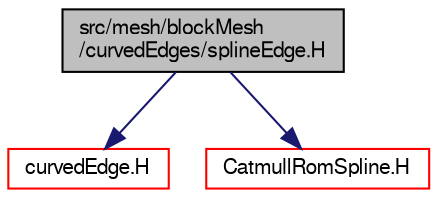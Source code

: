digraph "src/mesh/blockMesh/curvedEdges/splineEdge.H"
{
  bgcolor="transparent";
  edge [fontname="FreeSans",fontsize="10",labelfontname="FreeSans",labelfontsize="10"];
  node [fontname="FreeSans",fontsize="10",shape=record];
  Node0 [label="src/mesh/blockMesh\l/curvedEdges/splineEdge.H",height=0.2,width=0.4,color="black", fillcolor="grey75", style="filled", fontcolor="black"];
  Node0 -> Node1 [color="midnightblue",fontsize="10",style="solid",fontname="FreeSans"];
  Node1 [label="curvedEdge.H",height=0.2,width=0.4,color="red",URL="$a07046.html"];
  Node0 -> Node137 [color="midnightblue",fontsize="10",style="solid",fontname="FreeSans"];
  Node137 [label="CatmullRomSpline.H",height=0.2,width=0.4,color="red",URL="$a07040.html"];
}
